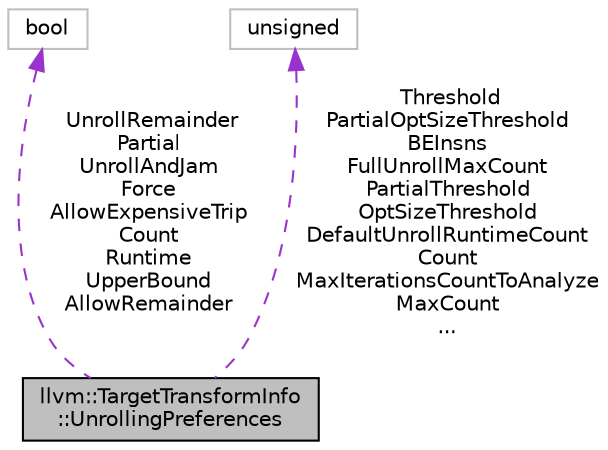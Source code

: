 digraph "llvm::TargetTransformInfo::UnrollingPreferences"
{
 // LATEX_PDF_SIZE
  bgcolor="transparent";
  edge [fontname="Helvetica",fontsize="10",labelfontname="Helvetica",labelfontsize="10"];
  node [fontname="Helvetica",fontsize="10",shape=record];
  Node1 [label="llvm::TargetTransformInfo\l::UnrollingPreferences",height=0.2,width=0.4,color="black", fillcolor="grey75", style="filled", fontcolor="black",tooltip="Parameters that control the generic loop unrolling transformation."];
  Node2 -> Node1 [dir="back",color="darkorchid3",fontsize="10",style="dashed",label=" UnrollRemainder\nPartial\nUnrollAndJam\nForce\nAllowExpensiveTrip\lCount\nRuntime\nUpperBound\nAllowRemainder" ,fontname="Helvetica"];
  Node2 [label="bool",height=0.2,width=0.4,color="grey75",tooltip=" "];
  Node3 -> Node1 [dir="back",color="darkorchid3",fontsize="10",style="dashed",label=" Threshold\nPartialOptSizeThreshold\nBEInsns\nFullUnrollMaxCount\nPartialThreshold\nOptSizeThreshold\nDefaultUnrollRuntimeCount\nCount\nMaxIterationsCountToAnalyze\nMaxCount\n..." ,fontname="Helvetica"];
  Node3 [label="unsigned",height=0.2,width=0.4,color="grey75",tooltip=" "];
}
